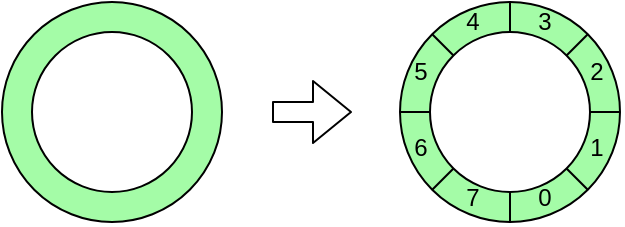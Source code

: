 <mxfile version="13.0.1" type="device"><diagram id="oJH9DZei6qMHQePaEEbd" name="Page-1"><mxGraphModel dx="630" dy="540" grid="1" gridSize="10" guides="1" tooltips="1" connect="1" arrows="1" fold="1" page="1" pageScale="1" pageWidth="827" pageHeight="1169" math="0" shadow="0"><root><mxCell id="0"/><mxCell id="1" parent="0"/><mxCell id="PVyEu9iQr6xo2U45iDz3-2" value="" style="ellipse;whiteSpace=wrap;html=1;aspect=fixed;fillColor=#A4FCA7;strokeColor=#000000;" vertex="1" parent="1"><mxGeometry x="105" y="305" width="110" height="110" as="geometry"/></mxCell><mxCell id="PVyEu9iQr6xo2U45iDz3-1" value="" style="ellipse;whiteSpace=wrap;html=1;aspect=fixed;" vertex="1" parent="1"><mxGeometry x="120" y="320" width="80" height="80" as="geometry"/></mxCell><mxCell id="PVyEu9iQr6xo2U45iDz3-3" value="" style="shape=flexArrow;endArrow=classic;html=1;" edge="1" parent="1"><mxGeometry width="50" height="50" relative="1" as="geometry"><mxPoint x="240" y="360" as="sourcePoint"/><mxPoint x="280" y="360" as="targetPoint"/></mxGeometry></mxCell><mxCell id="PVyEu9iQr6xo2U45iDz3-5" value="" style="ellipse;whiteSpace=wrap;html=1;aspect=fixed;fillColor=#A4FCA7;strokeColor=#000000;" vertex="1" parent="1"><mxGeometry x="304" y="305" width="110" height="110" as="geometry"/></mxCell><mxCell id="PVyEu9iQr6xo2U45iDz3-7" value="" style="endArrow=none;html=1;entryX=0.5;entryY=0;entryDx=0;entryDy=0;exitX=0.5;exitY=1;exitDx=0;exitDy=0;" edge="1" parent="1" source="PVyEu9iQr6xo2U45iDz3-5" target="PVyEu9iQr6xo2U45iDz3-5"><mxGeometry width="50" height="50" relative="1" as="geometry"><mxPoint x="340" y="460" as="sourcePoint"/><mxPoint x="390" y="410" as="targetPoint"/></mxGeometry></mxCell><mxCell id="PVyEu9iQr6xo2U45iDz3-8" value="" style="endArrow=none;html=1;exitX=0;exitY=0.5;exitDx=0;exitDy=0;entryX=1;entryY=0.5;entryDx=0;entryDy=0;" edge="1" parent="1" source="PVyEu9iQr6xo2U45iDz3-5" target="PVyEu9iQr6xo2U45iDz3-5"><mxGeometry width="50" height="50" relative="1" as="geometry"><mxPoint x="340" y="470" as="sourcePoint"/><mxPoint x="413" y="364" as="targetPoint"/></mxGeometry></mxCell><mxCell id="PVyEu9iQr6xo2U45iDz3-9" value="" style="endArrow=none;html=1;entryX=1;entryY=0;entryDx=0;entryDy=0;exitX=0;exitY=1;exitDx=0;exitDy=0;" edge="1" parent="1" source="PVyEu9iQr6xo2U45iDz3-5" target="PVyEu9iQr6xo2U45iDz3-5"><mxGeometry width="50" height="50" relative="1" as="geometry"><mxPoint x="334" y="385" as="sourcePoint"/><mxPoint x="384" y="335" as="targetPoint"/></mxGeometry></mxCell><mxCell id="PVyEu9iQr6xo2U45iDz3-10" value="" style="endArrow=none;html=1;entryX=0;entryY=0;entryDx=0;entryDy=0;exitX=1;exitY=1;exitDx=0;exitDy=0;" edge="1" parent="1" source="PVyEu9iQr6xo2U45iDz3-5" target="PVyEu9iQr6xo2U45iDz3-5"><mxGeometry width="50" height="50" relative="1" as="geometry"><mxPoint x="380" y="460" as="sourcePoint"/><mxPoint x="430" y="410" as="targetPoint"/></mxGeometry></mxCell><mxCell id="PVyEu9iQr6xo2U45iDz3-6" value="" style="ellipse;whiteSpace=wrap;html=1;aspect=fixed;" vertex="1" parent="1"><mxGeometry x="319" y="320" width="80" height="80" as="geometry"/></mxCell><mxCell id="PVyEu9iQr6xo2U45iDz3-11" value="0" style="text;html=1;align=center;verticalAlign=middle;resizable=0;points=[];autosize=1;" vertex="1" parent="1"><mxGeometry x="366" y="393" width="20" height="20" as="geometry"/></mxCell><mxCell id="PVyEu9iQr6xo2U45iDz3-13" value="1" style="text;html=1;align=center;verticalAlign=middle;resizable=0;points=[];autosize=1;" vertex="1" parent="1"><mxGeometry x="392" y="368" width="20" height="20" as="geometry"/></mxCell><mxCell id="PVyEu9iQr6xo2U45iDz3-14" value="2" style="text;html=1;align=center;verticalAlign=middle;resizable=0;points=[];autosize=1;" vertex="1" parent="1"><mxGeometry x="392" y="330" width="20" height="20" as="geometry"/></mxCell><mxCell id="PVyEu9iQr6xo2U45iDz3-15" value="3" style="text;html=1;align=center;verticalAlign=middle;resizable=0;points=[];autosize=1;" vertex="1" parent="1"><mxGeometry x="366" y="305" width="20" height="20" as="geometry"/></mxCell><mxCell id="PVyEu9iQr6xo2U45iDz3-16" value="4" style="text;html=1;align=center;verticalAlign=middle;resizable=0;points=[];autosize=1;" vertex="1" parent="1"><mxGeometry x="330" y="305" width="20" height="20" as="geometry"/></mxCell><mxCell id="PVyEu9iQr6xo2U45iDz3-18" value="5" style="text;html=1;align=center;verticalAlign=middle;resizable=0;points=[];autosize=1;" vertex="1" parent="1"><mxGeometry x="304" y="330" width="20" height="20" as="geometry"/></mxCell><mxCell id="PVyEu9iQr6xo2U45iDz3-19" value="6" style="text;html=1;align=center;verticalAlign=middle;resizable=0;points=[];autosize=1;" vertex="1" parent="1"><mxGeometry x="304" y="368" width="20" height="20" as="geometry"/></mxCell><mxCell id="PVyEu9iQr6xo2U45iDz3-20" value="7" style="text;html=1;align=center;verticalAlign=middle;resizable=0;points=[];autosize=1;" vertex="1" parent="1"><mxGeometry x="330" y="393" width="20" height="20" as="geometry"/></mxCell></root></mxGraphModel></diagram></mxfile>